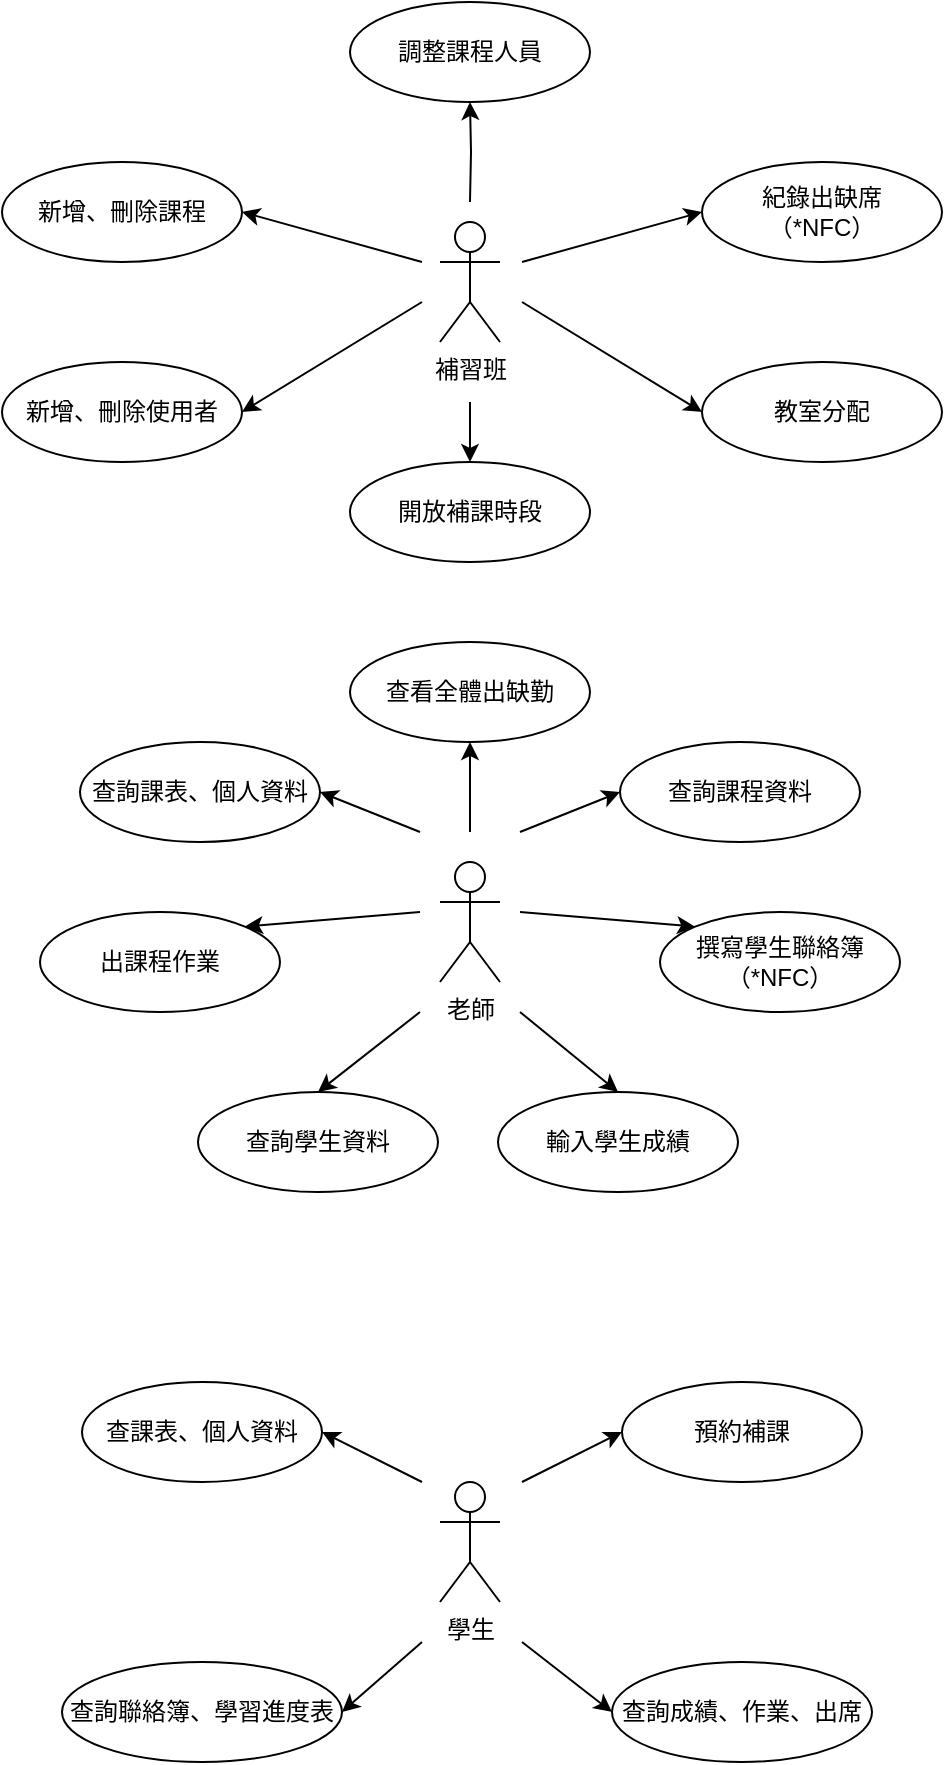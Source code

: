 <mxfile version="13.8.1" type="github">
  <diagram id="KjAJDcUenq3D609lwIE-" name="Page-1">
    <mxGraphModel dx="881" dy="491" grid="1" gridSize="10" guides="1" tooltips="1" connect="1" arrows="1" fold="1" page="1" pageScale="1" pageWidth="827" pageHeight="1169" math="0" shadow="0">
      <root>
        <mxCell id="0" />
        <mxCell id="1" parent="0" />
        <mxCell id="bYV7ASIVTbc_70zCA1bl-28" value="" style="group" vertex="1" connectable="0" parent="1">
          <mxGeometry x="180" y="140" width="470" height="280" as="geometry" />
        </mxCell>
        <mxCell id="bYV7ASIVTbc_70zCA1bl-14" style="edgeStyle=orthogonalEdgeStyle;rounded=0;orthogonalLoop=1;jettySize=auto;html=1;entryX=0.5;entryY=1;entryDx=0;entryDy=0;" edge="1" parent="bYV7ASIVTbc_70zCA1bl-28" target="bYV7ASIVTbc_70zCA1bl-4">
          <mxGeometry relative="1" as="geometry">
            <mxPoint x="234" y="100" as="sourcePoint" />
          </mxGeometry>
        </mxCell>
        <mxCell id="bYV7ASIVTbc_70zCA1bl-1" value="補習班" style="shape=umlActor;verticalLabelPosition=bottom;verticalAlign=top;html=1;outlineConnect=0;" vertex="1" parent="bYV7ASIVTbc_70zCA1bl-28">
          <mxGeometry x="219" y="110" width="30" height="60" as="geometry" />
        </mxCell>
        <mxCell id="bYV7ASIVTbc_70zCA1bl-2" value="新增、刪除使用者" style="ellipse;whiteSpace=wrap;html=1;" vertex="1" parent="bYV7ASIVTbc_70zCA1bl-28">
          <mxGeometry y="180" width="120" height="50" as="geometry" />
        </mxCell>
        <mxCell id="bYV7ASIVTbc_70zCA1bl-3" value="新增、刪除課程" style="ellipse;whiteSpace=wrap;html=1;" vertex="1" parent="bYV7ASIVTbc_70zCA1bl-28">
          <mxGeometry y="80" width="120" height="50" as="geometry" />
        </mxCell>
        <mxCell id="bYV7ASIVTbc_70zCA1bl-4" value="調整課程人員" style="ellipse;whiteSpace=wrap;html=1;" vertex="1" parent="bYV7ASIVTbc_70zCA1bl-28">
          <mxGeometry x="174" width="120" height="50" as="geometry" />
        </mxCell>
        <mxCell id="bYV7ASIVTbc_70zCA1bl-5" value="紀錄出缺席&lt;br&gt;（*NFC）" style="ellipse;whiteSpace=wrap;html=1;" vertex="1" parent="bYV7ASIVTbc_70zCA1bl-28">
          <mxGeometry x="350" y="80" width="120" height="50" as="geometry" />
        </mxCell>
        <mxCell id="bYV7ASIVTbc_70zCA1bl-6" value="教室分配" style="ellipse;whiteSpace=wrap;html=1;" vertex="1" parent="bYV7ASIVTbc_70zCA1bl-28">
          <mxGeometry x="350" y="180" width="120" height="50" as="geometry" />
        </mxCell>
        <mxCell id="bYV7ASIVTbc_70zCA1bl-7" value="開放補課時段" style="ellipse;whiteSpace=wrap;html=1;" vertex="1" parent="bYV7ASIVTbc_70zCA1bl-28">
          <mxGeometry x="174" y="230" width="120" height="50" as="geometry" />
        </mxCell>
        <mxCell id="bYV7ASIVTbc_70zCA1bl-16" value="" style="endArrow=classic;html=1;entryX=0;entryY=0.5;entryDx=0;entryDy=0;" edge="1" parent="bYV7ASIVTbc_70zCA1bl-28" target="bYV7ASIVTbc_70zCA1bl-5">
          <mxGeometry width="50" height="50" relative="1" as="geometry">
            <mxPoint x="260" y="130" as="sourcePoint" />
            <mxPoint x="260" y="160" as="targetPoint" />
          </mxGeometry>
        </mxCell>
        <mxCell id="bYV7ASIVTbc_70zCA1bl-17" value="" style="endArrow=classic;html=1;entryX=1;entryY=0.5;entryDx=0;entryDy=0;" edge="1" parent="bYV7ASIVTbc_70zCA1bl-28" target="bYV7ASIVTbc_70zCA1bl-3">
          <mxGeometry width="50" height="50" relative="1" as="geometry">
            <mxPoint x="210" y="130" as="sourcePoint" />
            <mxPoint x="360" y="115" as="targetPoint" />
          </mxGeometry>
        </mxCell>
        <mxCell id="bYV7ASIVTbc_70zCA1bl-18" value="" style="endArrow=classic;html=1;entryX=0;entryY=0.5;entryDx=0;entryDy=0;" edge="1" parent="bYV7ASIVTbc_70zCA1bl-28" target="bYV7ASIVTbc_70zCA1bl-6">
          <mxGeometry width="50" height="50" relative="1" as="geometry">
            <mxPoint x="260" y="150" as="sourcePoint" />
            <mxPoint x="370" y="125" as="targetPoint" />
          </mxGeometry>
        </mxCell>
        <mxCell id="bYV7ASIVTbc_70zCA1bl-19" value="" style="endArrow=classic;html=1;entryX=1;entryY=0.5;entryDx=0;entryDy=0;" edge="1" parent="bYV7ASIVTbc_70zCA1bl-28" target="bYV7ASIVTbc_70zCA1bl-2">
          <mxGeometry width="50" height="50" relative="1" as="geometry">
            <mxPoint x="210" y="150" as="sourcePoint" />
            <mxPoint x="380" y="135" as="targetPoint" />
          </mxGeometry>
        </mxCell>
        <mxCell id="bYV7ASIVTbc_70zCA1bl-20" value="" style="endArrow=classic;html=1;entryX=0.5;entryY=0;entryDx=0;entryDy=0;" edge="1" parent="bYV7ASIVTbc_70zCA1bl-28" target="bYV7ASIVTbc_70zCA1bl-7">
          <mxGeometry width="50" height="50" relative="1" as="geometry">
            <mxPoint x="234" y="200" as="sourcePoint" />
            <mxPoint x="390" y="145" as="targetPoint" />
          </mxGeometry>
        </mxCell>
        <mxCell id="bYV7ASIVTbc_70zCA1bl-38" value="" style="group" vertex="1" connectable="0" parent="1">
          <mxGeometry x="199" y="460" width="430" height="275" as="geometry" />
        </mxCell>
        <mxCell id="bYV7ASIVTbc_70zCA1bl-21" value="老師" style="shape=umlActor;verticalLabelPosition=bottom;verticalAlign=top;html=1;outlineConnect=0;" vertex="1" parent="bYV7ASIVTbc_70zCA1bl-38">
          <mxGeometry x="200" y="110" width="30" height="60" as="geometry" />
        </mxCell>
        <mxCell id="bYV7ASIVTbc_70zCA1bl-23" value="查詢課表、個人資料" style="ellipse;whiteSpace=wrap;html=1;" vertex="1" parent="bYV7ASIVTbc_70zCA1bl-38">
          <mxGeometry x="20" y="50" width="120" height="50" as="geometry" />
        </mxCell>
        <mxCell id="bYV7ASIVTbc_70zCA1bl-24" value="查詢學生資料" style="ellipse;whiteSpace=wrap;html=1;" vertex="1" parent="bYV7ASIVTbc_70zCA1bl-38">
          <mxGeometry x="79" y="225" width="120" height="50" as="geometry" />
        </mxCell>
        <mxCell id="bYV7ASIVTbc_70zCA1bl-25" value="查詢課程資料" style="ellipse;whiteSpace=wrap;html=1;" vertex="1" parent="bYV7ASIVTbc_70zCA1bl-38">
          <mxGeometry x="290" y="50" width="120" height="50" as="geometry" />
        </mxCell>
        <mxCell id="bYV7ASIVTbc_70zCA1bl-26" value="輸入學生成績&lt;span style=&quot;color: rgba(0 , 0 , 0 , 0) ; font-family: monospace ; font-size: 0px&quot;&gt;%3CmxGraphModel%3E%3Croot%3E%3CmxCell%20id%3D%220%22%2F%3E%3CmxCell%20id%3D%221%22%20parent%3D%220%22%2F%3E%3CmxCell%20id%3D%222%22%20value%3D%22%E6%9F%A5%E8%A9%A2%E8%AA%B2%E8%A1%A8%E3%80%81%E5%80%8B%E4%BA%BA%E8%B3%87%E6%96%99%22%20style%3D%22ellipse%3BwhiteSpace%3Dwrap%3Bhtml%3D1%3B%22%20vertex%3D%221%22%20parent%3D%221%22%3E%3CmxGeometry%20x%3D%22190%22%20y%3D%22550%22%20width%3D%22120%22%20height%3D%2250%22%20as%3D%22geometry%22%2F%3E%3C%2FmxCell%3E%3C%2Froot%3E%3C%2FmxGraphModel%3E&lt;/span&gt;" style="ellipse;whiteSpace=wrap;html=1;" vertex="1" parent="bYV7ASIVTbc_70zCA1bl-38">
          <mxGeometry x="229" y="225" width="120" height="50" as="geometry" />
        </mxCell>
        <mxCell id="bYV7ASIVTbc_70zCA1bl-27" value="出課程作業" style="ellipse;whiteSpace=wrap;html=1;" vertex="1" parent="bYV7ASIVTbc_70zCA1bl-38">
          <mxGeometry y="135" width="120" height="50" as="geometry" />
        </mxCell>
        <mxCell id="bYV7ASIVTbc_70zCA1bl-29" value="查看全體出缺勤" style="ellipse;whiteSpace=wrap;html=1;" vertex="1" parent="bYV7ASIVTbc_70zCA1bl-38">
          <mxGeometry x="155" width="120" height="50" as="geometry" />
        </mxCell>
        <mxCell id="bYV7ASIVTbc_70zCA1bl-30" value="撰寫學生聯絡簿&lt;br&gt;（*NFC）" style="ellipse;whiteSpace=wrap;html=1;" vertex="1" parent="bYV7ASIVTbc_70zCA1bl-38">
          <mxGeometry x="310" y="135" width="120" height="50" as="geometry" />
        </mxCell>
        <mxCell id="bYV7ASIVTbc_70zCA1bl-31" value="" style="endArrow=classic;html=1;entryX=0.5;entryY=1;entryDx=0;entryDy=0;" edge="1" parent="bYV7ASIVTbc_70zCA1bl-38" target="bYV7ASIVTbc_70zCA1bl-29">
          <mxGeometry width="50" height="50" relative="1" as="geometry">
            <mxPoint x="215" y="95" as="sourcePoint" />
            <mxPoint x="240" y="155" as="targetPoint" />
          </mxGeometry>
        </mxCell>
        <mxCell id="bYV7ASIVTbc_70zCA1bl-32" value="" style="endArrow=classic;html=1;entryX=0;entryY=0.5;entryDx=0;entryDy=0;" edge="1" parent="bYV7ASIVTbc_70zCA1bl-38" target="bYV7ASIVTbc_70zCA1bl-25">
          <mxGeometry width="50" height="50" relative="1" as="geometry">
            <mxPoint x="240" y="95" as="sourcePoint" />
            <mxPoint x="250" y="165" as="targetPoint" />
          </mxGeometry>
        </mxCell>
        <mxCell id="bYV7ASIVTbc_70zCA1bl-33" value="" style="endArrow=classic;html=1;entryX=1;entryY=0.5;entryDx=0;entryDy=0;" edge="1" parent="bYV7ASIVTbc_70zCA1bl-38" target="bYV7ASIVTbc_70zCA1bl-23">
          <mxGeometry width="50" height="50" relative="1" as="geometry">
            <mxPoint x="190" y="95" as="sourcePoint" />
            <mxPoint x="260" y="175" as="targetPoint" />
          </mxGeometry>
        </mxCell>
        <mxCell id="bYV7ASIVTbc_70zCA1bl-34" value="" style="endArrow=classic;html=1;entryX=0;entryY=0;entryDx=0;entryDy=0;" edge="1" parent="bYV7ASIVTbc_70zCA1bl-38" target="bYV7ASIVTbc_70zCA1bl-30">
          <mxGeometry width="50" height="50" relative="1" as="geometry">
            <mxPoint x="240" y="135" as="sourcePoint" />
            <mxPoint x="270" y="185" as="targetPoint" />
          </mxGeometry>
        </mxCell>
        <mxCell id="bYV7ASIVTbc_70zCA1bl-35" value="" style="endArrow=classic;html=1;entryX=1;entryY=0;entryDx=0;entryDy=0;" edge="1" parent="bYV7ASIVTbc_70zCA1bl-38" target="bYV7ASIVTbc_70zCA1bl-27">
          <mxGeometry width="50" height="50" relative="1" as="geometry">
            <mxPoint x="190" y="135" as="sourcePoint" />
            <mxPoint x="280" y="195" as="targetPoint" />
          </mxGeometry>
        </mxCell>
        <mxCell id="bYV7ASIVTbc_70zCA1bl-36" value="" style="endArrow=classic;html=1;entryX=0.5;entryY=0;entryDx=0;entryDy=0;" edge="1" parent="bYV7ASIVTbc_70zCA1bl-38" target="bYV7ASIVTbc_70zCA1bl-24">
          <mxGeometry width="50" height="50" relative="1" as="geometry">
            <mxPoint x="190" y="185" as="sourcePoint" />
            <mxPoint x="290" y="205" as="targetPoint" />
          </mxGeometry>
        </mxCell>
        <mxCell id="bYV7ASIVTbc_70zCA1bl-37" value="" style="endArrow=classic;html=1;entryX=0.5;entryY=0;entryDx=0;entryDy=0;" edge="1" parent="bYV7ASIVTbc_70zCA1bl-38" target="bYV7ASIVTbc_70zCA1bl-26">
          <mxGeometry width="50" height="50" relative="1" as="geometry">
            <mxPoint x="240" y="185" as="sourcePoint" />
            <mxPoint x="300" y="215" as="targetPoint" />
          </mxGeometry>
        </mxCell>
        <mxCell id="bYV7ASIVTbc_70zCA1bl-39" value="學生" style="shape=umlActor;verticalLabelPosition=bottom;verticalAlign=top;html=1;outlineConnect=0;" vertex="1" parent="1">
          <mxGeometry x="399" y="880" width="30" height="60" as="geometry" />
        </mxCell>
        <mxCell id="bYV7ASIVTbc_70zCA1bl-45" value="查課表、個人資料" style="ellipse;whiteSpace=wrap;html=1;" vertex="1" parent="1">
          <mxGeometry x="220" y="830" width="120" height="50" as="geometry" />
        </mxCell>
        <mxCell id="bYV7ASIVTbc_70zCA1bl-46" value="查詢聯絡簿、學習進度表" style="ellipse;whiteSpace=wrap;html=1;" vertex="1" parent="1">
          <mxGeometry x="210" y="970" width="140" height="50" as="geometry" />
        </mxCell>
        <mxCell id="bYV7ASIVTbc_70zCA1bl-47" value="查詢成績、作業、出席" style="ellipse;whiteSpace=wrap;html=1;" vertex="1" parent="1">
          <mxGeometry x="485" y="970" width="130" height="50" as="geometry" />
        </mxCell>
        <mxCell id="bYV7ASIVTbc_70zCA1bl-49" value="預約補課" style="ellipse;whiteSpace=wrap;html=1;" vertex="1" parent="1">
          <mxGeometry x="490" y="830" width="120" height="50" as="geometry" />
        </mxCell>
        <mxCell id="bYV7ASIVTbc_70zCA1bl-51" value="" style="endArrow=classic;html=1;entryX=0;entryY=0.5;entryDx=0;entryDy=0;" edge="1" parent="1" target="bYV7ASIVTbc_70zCA1bl-49">
          <mxGeometry width="50" height="50" relative="1" as="geometry">
            <mxPoint x="440" y="880" as="sourcePoint" />
            <mxPoint x="530" y="980" as="targetPoint" />
          </mxGeometry>
        </mxCell>
        <mxCell id="bYV7ASIVTbc_70zCA1bl-52" value="" style="endArrow=classic;html=1;entryX=0;entryY=0.5;entryDx=0;entryDy=0;" edge="1" parent="1" target="bYV7ASIVTbc_70zCA1bl-47">
          <mxGeometry width="50" height="50" relative="1" as="geometry">
            <mxPoint x="440" y="960" as="sourcePoint" />
            <mxPoint x="500" y="865" as="targetPoint" />
          </mxGeometry>
        </mxCell>
        <mxCell id="bYV7ASIVTbc_70zCA1bl-53" value="" style="endArrow=classic;html=1;entryX=1;entryY=0.5;entryDx=0;entryDy=0;" edge="1" parent="1" target="bYV7ASIVTbc_70zCA1bl-46">
          <mxGeometry width="50" height="50" relative="1" as="geometry">
            <mxPoint x="390" y="960" as="sourcePoint" />
            <mxPoint x="510" y="875" as="targetPoint" />
          </mxGeometry>
        </mxCell>
        <mxCell id="bYV7ASIVTbc_70zCA1bl-54" value="" style="endArrow=classic;html=1;entryX=1;entryY=0.5;entryDx=0;entryDy=0;" edge="1" parent="1" target="bYV7ASIVTbc_70zCA1bl-45">
          <mxGeometry width="50" height="50" relative="1" as="geometry">
            <mxPoint x="390" y="880" as="sourcePoint" />
            <mxPoint x="520" y="885" as="targetPoint" />
          </mxGeometry>
        </mxCell>
      </root>
    </mxGraphModel>
  </diagram>
</mxfile>
